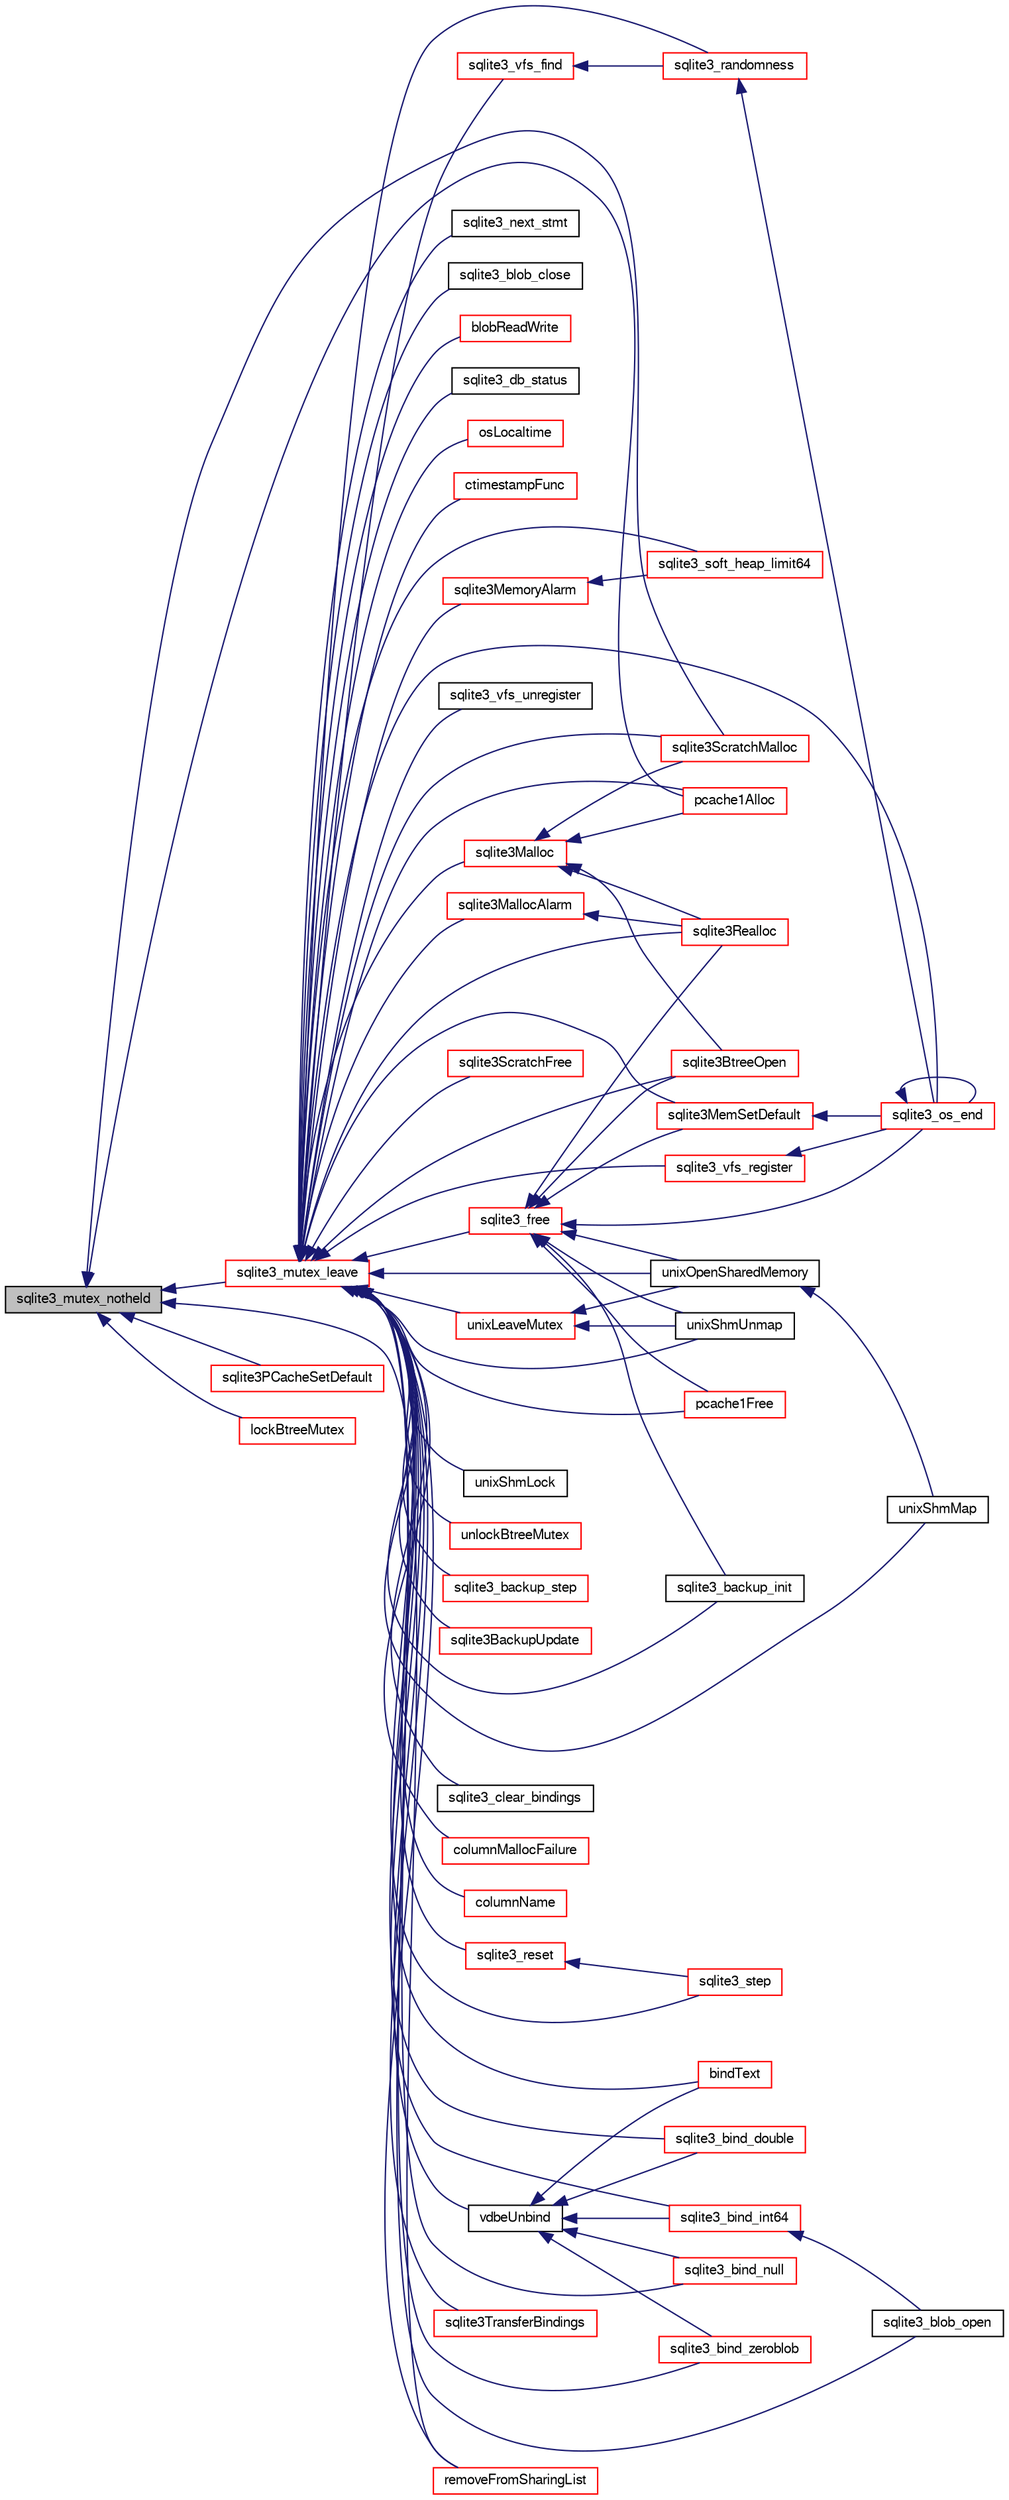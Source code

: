 digraph "sqlite3_mutex_notheld"
{
  edge [fontname="FreeSans",fontsize="10",labelfontname="FreeSans",labelfontsize="10"];
  node [fontname="FreeSans",fontsize="10",shape=record];
  rankdir="LR";
  Node350467 [label="sqlite3_mutex_notheld",height=0.2,width=0.4,color="black", fillcolor="grey75", style="filled", fontcolor="black"];
  Node350467 -> Node350468 [dir="back",color="midnightblue",fontsize="10",style="solid",fontname="FreeSans"];
  Node350468 [label="sqlite3_mutex_leave",height=0.2,width=0.4,color="red", fillcolor="white", style="filled",URL="$sqlite3_8h.html#a5838d235601dbd3c1fa993555c6bcc93"];
  Node350468 -> Node350469 [dir="back",color="midnightblue",fontsize="10",style="solid",fontname="FreeSans"];
  Node350469 [label="sqlite3_db_status",height=0.2,width=0.4,color="black", fillcolor="white", style="filled",URL="$sqlite3_8h.html#ab64e8333313ee2e44116842711818940"];
  Node350468 -> Node350470 [dir="back",color="midnightblue",fontsize="10",style="solid",fontname="FreeSans"];
  Node350470 [label="osLocaltime",height=0.2,width=0.4,color="red", fillcolor="white", style="filled",URL="$sqlite3_8c.html#a1cd1d1cf8d386ab8c12e96557cd47c20"];
  Node350468 -> Node351050 [dir="back",color="midnightblue",fontsize="10",style="solid",fontname="FreeSans"];
  Node351050 [label="ctimestampFunc",height=0.2,width=0.4,color="red", fillcolor="white", style="filled",URL="$sqlite3_8c.html#af66b08c4ab0dce0ff0c92a61b580f514"];
  Node350468 -> Node350478 [dir="back",color="midnightblue",fontsize="10",style="solid",fontname="FreeSans"];
  Node350478 [label="sqlite3_vfs_find",height=0.2,width=0.4,color="red", fillcolor="white", style="filled",URL="$sqlite3_8h.html#ac201a26de3dfa1d6deb8069eb8d95627"];
  Node350478 -> Node350479 [dir="back",color="midnightblue",fontsize="10",style="solid",fontname="FreeSans"];
  Node350479 [label="sqlite3_randomness",height=0.2,width=0.4,color="red", fillcolor="white", style="filled",URL="$sqlite3_8h.html#aa452ad88657d4606e137b09c4e9315c7"];
  Node350479 -> Node350484 [dir="back",color="midnightblue",fontsize="10",style="solid",fontname="FreeSans"];
  Node350484 [label="sqlite3_os_end",height=0.2,width=0.4,color="red", fillcolor="white", style="filled",URL="$sqlite3_8h.html#a2288c95881ecca13d994e42b6a958906"];
  Node350484 -> Node350484 [dir="back",color="midnightblue",fontsize="10",style="solid",fontname="FreeSans"];
  Node350468 -> Node350886 [dir="back",color="midnightblue",fontsize="10",style="solid",fontname="FreeSans"];
  Node350886 [label="sqlite3_vfs_register",height=0.2,width=0.4,color="red", fillcolor="white", style="filled",URL="$sqlite3_8h.html#a7184b289ccd4c4c7200589137d88c4ae"];
  Node350886 -> Node350484 [dir="back",color="midnightblue",fontsize="10",style="solid",fontname="FreeSans"];
  Node350468 -> Node351347 [dir="back",color="midnightblue",fontsize="10",style="solid",fontname="FreeSans"];
  Node351347 [label="sqlite3_vfs_unregister",height=0.2,width=0.4,color="black", fillcolor="white", style="filled",URL="$sqlite3_8h.html#a1bd343f84cfe74c81c8080905814abd9"];
  Node350468 -> Node350960 [dir="back",color="midnightblue",fontsize="10",style="solid",fontname="FreeSans"];
  Node350960 [label="sqlite3MemSetDefault",height=0.2,width=0.4,color="red", fillcolor="white", style="filled",URL="$sqlite3_8c.html#a162fbfd727e92c5f8f72625b5ff62549"];
  Node350960 -> Node350484 [dir="back",color="midnightblue",fontsize="10",style="solid",fontname="FreeSans"];
  Node350468 -> Node351348 [dir="back",color="midnightblue",fontsize="10",style="solid",fontname="FreeSans"];
  Node351348 [label="sqlite3MemoryAlarm",height=0.2,width=0.4,color="red", fillcolor="white", style="filled",URL="$sqlite3_8c.html#a3a9566583a79c184600082b3d3a50938"];
  Node351348 -> Node350962 [dir="back",color="midnightblue",fontsize="10",style="solid",fontname="FreeSans"];
  Node350962 [label="sqlite3_soft_heap_limit64",height=0.2,width=0.4,color="red", fillcolor="white", style="filled",URL="$sqlite3_8h.html#ab37b3a4d1652e3acb2c43d1252e6b852"];
  Node350468 -> Node350962 [dir="back",color="midnightblue",fontsize="10",style="solid",fontname="FreeSans"];
  Node350468 -> Node351350 [dir="back",color="midnightblue",fontsize="10",style="solid",fontname="FreeSans"];
  Node351350 [label="sqlite3MallocAlarm",height=0.2,width=0.4,color="red", fillcolor="white", style="filled",URL="$sqlite3_8c.html#ada66988e8471d1198f3219c062377508"];
  Node351350 -> Node351356 [dir="back",color="midnightblue",fontsize="10",style="solid",fontname="FreeSans"];
  Node351356 [label="sqlite3Realloc",height=0.2,width=0.4,color="red", fillcolor="white", style="filled",URL="$sqlite3_8c.html#ad53aefdfc088f622e23ffe838201fe22"];
  Node350468 -> Node351352 [dir="back",color="midnightblue",fontsize="10",style="solid",fontname="FreeSans"];
  Node351352 [label="sqlite3Malloc",height=0.2,width=0.4,color="red", fillcolor="white", style="filled",URL="$sqlite3_8c.html#a361a2eaa846b1885f123abe46f5d8b2b"];
  Node351352 -> Node351355 [dir="back",color="midnightblue",fontsize="10",style="solid",fontname="FreeSans"];
  Node351355 [label="sqlite3ScratchMalloc",height=0.2,width=0.4,color="red", fillcolor="white", style="filled",URL="$sqlite3_8c.html#a9b883a0e42e20c9f0cd19bd87059c383"];
  Node351352 -> Node351356 [dir="back",color="midnightblue",fontsize="10",style="solid",fontname="FreeSans"];
  Node351352 -> Node351439 [dir="back",color="midnightblue",fontsize="10",style="solid",fontname="FreeSans"];
  Node351439 [label="pcache1Alloc",height=0.2,width=0.4,color="red", fillcolor="white", style="filled",URL="$sqlite3_8c.html#ad80f2390e3fdf5c2feab3ea212d4e9a8"];
  Node351352 -> Node350492 [dir="back",color="midnightblue",fontsize="10",style="solid",fontname="FreeSans"];
  Node350492 [label="sqlite3BtreeOpen",height=0.2,width=0.4,color="red", fillcolor="white", style="filled",URL="$sqlite3_8c.html#a13dcb44dc34af6ce9d38de9c5aa975f9"];
  Node350468 -> Node351355 [dir="back",color="midnightblue",fontsize="10",style="solid",fontname="FreeSans"];
  Node350468 -> Node351451 [dir="back",color="midnightblue",fontsize="10",style="solid",fontname="FreeSans"];
  Node351451 [label="sqlite3ScratchFree",height=0.2,width=0.4,color="red", fillcolor="white", style="filled",URL="$sqlite3_8c.html#a1a90fe6ec9fbbba9f40ccb7cae4f5b27"];
  Node350468 -> Node351453 [dir="back",color="midnightblue",fontsize="10",style="solid",fontname="FreeSans"];
  Node351453 [label="sqlite3_free",height=0.2,width=0.4,color="red", fillcolor="white", style="filled",URL="$sqlite3_8h.html#a6552349e36a8a691af5487999ab09519"];
  Node351453 -> Node350960 [dir="back",color="midnightblue",fontsize="10",style="solid",fontname="FreeSans"];
  Node351453 -> Node351356 [dir="back",color="midnightblue",fontsize="10",style="solid",fontname="FreeSans"];
  Node351453 -> Node350890 [dir="back",color="midnightblue",fontsize="10",style="solid",fontname="FreeSans"];
  Node350890 [label="unixOpenSharedMemory",height=0.2,width=0.4,color="black", fillcolor="white", style="filled",URL="$sqlite3_8c.html#a30775afa2e08ca6ddc7853326afed7c7"];
  Node350890 -> Node350891 [dir="back",color="midnightblue",fontsize="10",style="solid",fontname="FreeSans"];
  Node350891 [label="unixShmMap",height=0.2,width=0.4,color="black", fillcolor="white", style="filled",URL="$sqlite3_8c.html#aeaa77f0ab08a4f4ee5f86e8c9727e974"];
  Node351453 -> Node351170 [dir="back",color="midnightblue",fontsize="10",style="solid",fontname="FreeSans"];
  Node351170 [label="unixShmUnmap",height=0.2,width=0.4,color="black", fillcolor="white", style="filled",URL="$sqlite3_8c.html#acf439c8bef9c866a47714db2c776213f"];
  Node351453 -> Node350484 [dir="back",color="midnightblue",fontsize="10",style="solid",fontname="FreeSans"];
  Node351453 -> Node351533 [dir="back",color="midnightblue",fontsize="10",style="solid",fontname="FreeSans"];
  Node351533 [label="pcache1Free",height=0.2,width=0.4,color="red", fillcolor="white", style="filled",URL="$sqlite3_8c.html#a283e764f60afec3ed4995402b6604ceb"];
  Node351453 -> Node350492 [dir="back",color="midnightblue",fontsize="10",style="solid",fontname="FreeSans"];
  Node351453 -> Node350698 [dir="back",color="midnightblue",fontsize="10",style="solid",fontname="FreeSans"];
  Node350698 [label="sqlite3_backup_init",height=0.2,width=0.4,color="black", fillcolor="white", style="filled",URL="$sqlite3_8h.html#a9c9aa9e8edeb9910d93148a6621c1097"];
  Node350468 -> Node351356 [dir="back",color="midnightblue",fontsize="10",style="solid",fontname="FreeSans"];
  Node350468 -> Node350479 [dir="back",color="midnightblue",fontsize="10",style="solid",fontname="FreeSans"];
  Node350468 -> Node351553 [dir="back",color="midnightblue",fontsize="10",style="solid",fontname="FreeSans"];
  Node351553 [label="unixLeaveMutex",height=0.2,width=0.4,color="red", fillcolor="white", style="filled",URL="$sqlite3_8c.html#acd189e7befeaa8d370808bcb6c22f339"];
  Node351553 -> Node350890 [dir="back",color="midnightblue",fontsize="10",style="solid",fontname="FreeSans"];
  Node351553 -> Node351170 [dir="back",color="midnightblue",fontsize="10",style="solid",fontname="FreeSans"];
  Node350468 -> Node350890 [dir="back",color="midnightblue",fontsize="10",style="solid",fontname="FreeSans"];
  Node350468 -> Node350891 [dir="back",color="midnightblue",fontsize="10",style="solid",fontname="FreeSans"];
  Node350468 -> Node351558 [dir="back",color="midnightblue",fontsize="10",style="solid",fontname="FreeSans"];
  Node351558 [label="unixShmLock",height=0.2,width=0.4,color="black", fillcolor="white", style="filled",URL="$sqlite3_8c.html#a7aa5fea6e0048f81d70d8d751f185f86"];
  Node350468 -> Node351170 [dir="back",color="midnightblue",fontsize="10",style="solid",fontname="FreeSans"];
  Node350468 -> Node350484 [dir="back",color="midnightblue",fontsize="10",style="solid",fontname="FreeSans"];
  Node350468 -> Node351439 [dir="back",color="midnightblue",fontsize="10",style="solid",fontname="FreeSans"];
  Node350468 -> Node351533 [dir="back",color="midnightblue",fontsize="10",style="solid",fontname="FreeSans"];
  Node350468 -> Node351559 [dir="back",color="midnightblue",fontsize="10",style="solid",fontname="FreeSans"];
  Node351559 [label="unlockBtreeMutex",height=0.2,width=0.4,color="red", fillcolor="white", style="filled",URL="$sqlite3_8c.html#a29bc7d1c753dfa2af9fb296b7dc19a4a"];
  Node350468 -> Node350492 [dir="back",color="midnightblue",fontsize="10",style="solid",fontname="FreeSans"];
  Node350468 -> Node351583 [dir="back",color="midnightblue",fontsize="10",style="solid",fontname="FreeSans"];
  Node351583 [label="removeFromSharingList",height=0.2,width=0.4,color="red", fillcolor="white", style="filled",URL="$sqlite3_8c.html#a7b1a8df3e1fcfc9e69c19633f0d08af3"];
  Node350468 -> Node350698 [dir="back",color="midnightblue",fontsize="10",style="solid",fontname="FreeSans"];
  Node350468 -> Node350705 [dir="back",color="midnightblue",fontsize="10",style="solid",fontname="FreeSans"];
  Node350705 [label="sqlite3_backup_step",height=0.2,width=0.4,color="red", fillcolor="white", style="filled",URL="$sqlite3_8h.html#a1699b75e98d082eebc465a9e64c35269"];
  Node350468 -> Node350825 [dir="back",color="midnightblue",fontsize="10",style="solid",fontname="FreeSans"];
  Node350825 [label="sqlite3BackupUpdate",height=0.2,width=0.4,color="red", fillcolor="white", style="filled",URL="$sqlite3_8c.html#a928fd0b03c8d689beb3b81d73e9c713c"];
  Node350468 -> Node350720 [dir="back",color="midnightblue",fontsize="10",style="solid",fontname="FreeSans"];
  Node350720 [label="sqlite3_reset",height=0.2,width=0.4,color="red", fillcolor="white", style="filled",URL="$sqlite3_8h.html#a758efebc2e95694959ab0e74b397984c"];
  Node350720 -> Node350495 [dir="back",color="midnightblue",fontsize="10",style="solid",fontname="FreeSans"];
  Node350495 [label="sqlite3_step",height=0.2,width=0.4,color="red", fillcolor="white", style="filled",URL="$sqlite3_8h.html#ac1e491ce36b7471eb28387f7d3c74334"];
  Node350468 -> Node351477 [dir="back",color="midnightblue",fontsize="10",style="solid",fontname="FreeSans"];
  Node351477 [label="sqlite3_clear_bindings",height=0.2,width=0.4,color="black", fillcolor="white", style="filled",URL="$sqlite3_8h.html#a7af29912e7d428cc4ee247f15c00a923"];
  Node350468 -> Node350495 [dir="back",color="midnightblue",fontsize="10",style="solid",fontname="FreeSans"];
  Node350468 -> Node351483 [dir="back",color="midnightblue",fontsize="10",style="solid",fontname="FreeSans"];
  Node351483 [label="columnMallocFailure",height=0.2,width=0.4,color="red", fillcolor="white", style="filled",URL="$sqlite3_8c.html#a63052778ce6eb1802597a006922a4044"];
  Node350468 -> Node351584 [dir="back",color="midnightblue",fontsize="10",style="solid",fontname="FreeSans"];
  Node351584 [label="columnName",height=0.2,width=0.4,color="red", fillcolor="white", style="filled",URL="$sqlite3_8c.html#aabcd8af6ebfdb0cbcbfba7f18373d5d4"];
  Node350468 -> Node351176 [dir="back",color="midnightblue",fontsize="10",style="solid",fontname="FreeSans"];
  Node351176 [label="vdbeUnbind",height=0.2,width=0.4,color="black", fillcolor="white", style="filled",URL="$sqlite3_8c.html#ae3ca3d8a878660305a0efd0c73c9f064"];
  Node351176 -> Node351177 [dir="back",color="midnightblue",fontsize="10",style="solid",fontname="FreeSans"];
  Node351177 [label="bindText",height=0.2,width=0.4,color="red", fillcolor="white", style="filled",URL="$sqlite3_8c.html#acdec2c68ea6b14a08bcfea9cfd32b2f2"];
  Node351176 -> Node351184 [dir="back",color="midnightblue",fontsize="10",style="solid",fontname="FreeSans"];
  Node351184 [label="sqlite3_bind_double",height=0.2,width=0.4,color="red", fillcolor="white", style="filled",URL="$sqlite3_8h.html#a8dc6f4de797850398e12e5022cae8915"];
  Node351176 -> Node351185 [dir="back",color="midnightblue",fontsize="10",style="solid",fontname="FreeSans"];
  Node351185 [label="sqlite3_bind_int64",height=0.2,width=0.4,color="red", fillcolor="white", style="filled",URL="$sqlite3_8h.html#af77e2729923f2621852202e1c23788c6"];
  Node351185 -> Node350515 [dir="back",color="midnightblue",fontsize="10",style="solid",fontname="FreeSans"];
  Node350515 [label="sqlite3_blob_open",height=0.2,width=0.4,color="black", fillcolor="white", style="filled",URL="$sqlite3_8h.html#adb8ad839a5bdd62a43785132bc7dd518"];
  Node351176 -> Node351187 [dir="back",color="midnightblue",fontsize="10",style="solid",fontname="FreeSans"];
  Node351187 [label="sqlite3_bind_null",height=0.2,width=0.4,color="red", fillcolor="white", style="filled",URL="$sqlite3_8h.html#a6649c57d2c7b13ba6b506f6f79da85aa"];
  Node351176 -> Node351188 [dir="back",color="midnightblue",fontsize="10",style="solid",fontname="FreeSans"];
  Node351188 [label="sqlite3_bind_zeroblob",height=0.2,width=0.4,color="red", fillcolor="white", style="filled",URL="$sqlite3_8h.html#afd35a95aa65e816b43cc2dc03abd118b"];
  Node350468 -> Node351177 [dir="back",color="midnightblue",fontsize="10",style="solid",fontname="FreeSans"];
  Node350468 -> Node351184 [dir="back",color="midnightblue",fontsize="10",style="solid",fontname="FreeSans"];
  Node350468 -> Node351185 [dir="back",color="midnightblue",fontsize="10",style="solid",fontname="FreeSans"];
  Node350468 -> Node351187 [dir="back",color="midnightblue",fontsize="10",style="solid",fontname="FreeSans"];
  Node350468 -> Node351188 [dir="back",color="midnightblue",fontsize="10",style="solid",fontname="FreeSans"];
  Node350468 -> Node351466 [dir="back",color="midnightblue",fontsize="10",style="solid",fontname="FreeSans"];
  Node351466 [label="sqlite3TransferBindings",height=0.2,width=0.4,color="red", fillcolor="white", style="filled",URL="$sqlite3_8c.html#a9158a497436de1e5aa7067e4daf18d8e"];
  Node350468 -> Node351585 [dir="back",color="midnightblue",fontsize="10",style="solid",fontname="FreeSans"];
  Node351585 [label="sqlite3_next_stmt",height=0.2,width=0.4,color="black", fillcolor="white", style="filled",URL="$sqlite3_8h.html#ab2db7c6250bae4bb044194ceca1d50ba"];
  Node350468 -> Node350515 [dir="back",color="midnightblue",fontsize="10",style="solid",fontname="FreeSans"];
  Node350468 -> Node350715 [dir="back",color="midnightblue",fontsize="10",style="solid",fontname="FreeSans"];
  Node350715 [label="sqlite3_blob_close",height=0.2,width=0.4,color="black", fillcolor="white", style="filled",URL="$sqlite3_8h.html#a8885ae884821e14e1e4501183c5833d6"];
  Node350468 -> Node350716 [dir="back",color="midnightblue",fontsize="10",style="solid",fontname="FreeSans"];
  Node350716 [label="blobReadWrite",height=0.2,width=0.4,color="red", fillcolor="white", style="filled",URL="$sqlite3_8c.html#a6c1d57e4337ee1b8655215c06dea4046"];
  Node350467 -> Node351355 [dir="back",color="midnightblue",fontsize="10",style="solid",fontname="FreeSans"];
  Node350467 -> Node351439 [dir="back",color="midnightblue",fontsize="10",style="solid",fontname="FreeSans"];
  Node350467 -> Node350893 [dir="back",color="midnightblue",fontsize="10",style="solid",fontname="FreeSans"];
  Node350893 [label="sqlite3PCacheSetDefault",height=0.2,width=0.4,color="red", fillcolor="white", style="filled",URL="$sqlite3_8c.html#a91974afe7709a742451438556ee0c70c"];
  Node350467 -> Node351601 [dir="back",color="midnightblue",fontsize="10",style="solid",fontname="FreeSans"];
  Node351601 [label="lockBtreeMutex",height=0.2,width=0.4,color="red", fillcolor="white", style="filled",URL="$sqlite3_8c.html#ab1714bc62ac8a451c7b17bc53053ca53"];
  Node350467 -> Node351583 [dir="back",color="midnightblue",fontsize="10",style="solid",fontname="FreeSans"];
}
